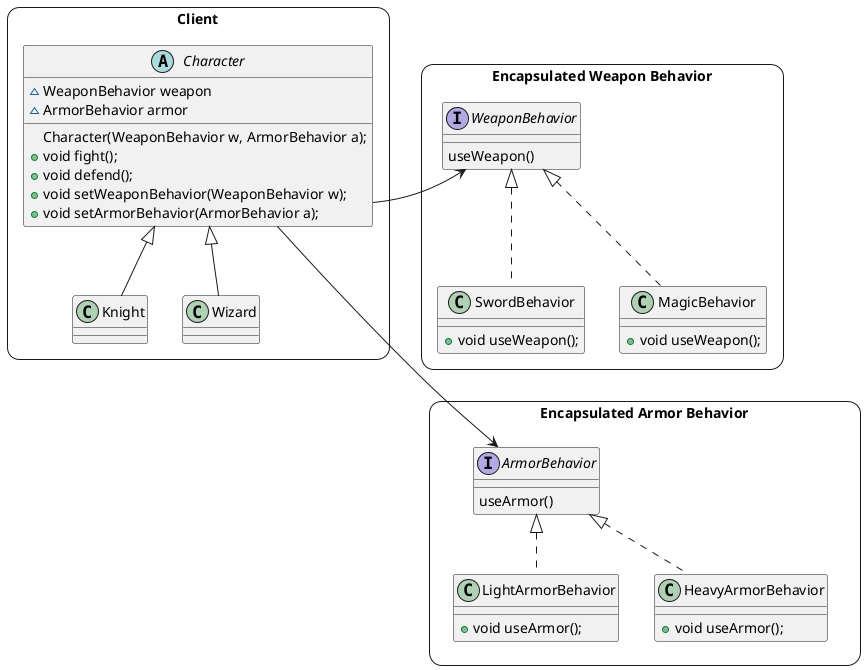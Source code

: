 @startuml Strategy

skinparam rectangle {
  roundCorner 25
}

rectangle "Client" {
  abstract class Character {
    {field} ~WeaponBehavior weapon
    {field} ~ArmorBehavior armor
    {method} Character(WeaponBehavior w, ArmorBehavior a);
    {method} +void fight();
    {method} +void defend();
    {method} +void setWeaponBehavior(WeaponBehavior w);
    {method} +void setArmorBehavior(ArmorBehavior a);
  }

  class Knight extends Character

  class Wizard extends Character
}

together {
  rectangle "Encapsulated Weapon Behavior" {
    interface WeaponBehavior {
      {method} useWeapon()
    }

    class SwordBehavior implements WeaponBehavior {
      {method} +void useWeapon();
    }

    class MagicBehavior implements WeaponBehavior {
      {method} +void useWeapon();
    }
  }

  rectangle "Encapsulated Armor Behavior" {
    interface ArmorBehavior {
      {method} useArmor()
    }

    class LightArmorBehavior implements ArmorBehavior {
      {method} +void useArmor();
    }

    class HeavyArmorBehavior implements ArmorBehavior {
      {method} +void useArmor();
    }
  }
}


Character --> WeaponBehavior
Character --> ArmorBehavior

Character -[hidden]> WeaponBehavior
WeaponBehavior -[hidden]--> "Encapsulated Armor Behavior"
@enduml